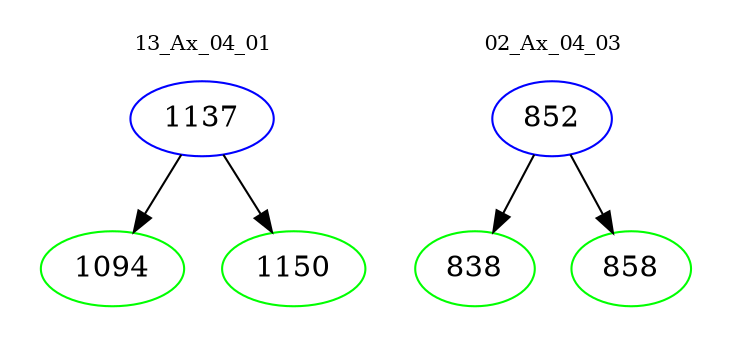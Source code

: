 digraph{
subgraph cluster_0 {
color = white
label = "13_Ax_04_01";
fontsize=10;
T0_1137 [label="1137", color="blue"]
T0_1137 -> T0_1094 [color="black"]
T0_1094 [label="1094", color="green"]
T0_1137 -> T0_1150 [color="black"]
T0_1150 [label="1150", color="green"]
}
subgraph cluster_1 {
color = white
label = "02_Ax_04_03";
fontsize=10;
T1_852 [label="852", color="blue"]
T1_852 -> T1_838 [color="black"]
T1_838 [label="838", color="green"]
T1_852 -> T1_858 [color="black"]
T1_858 [label="858", color="green"]
}
}
